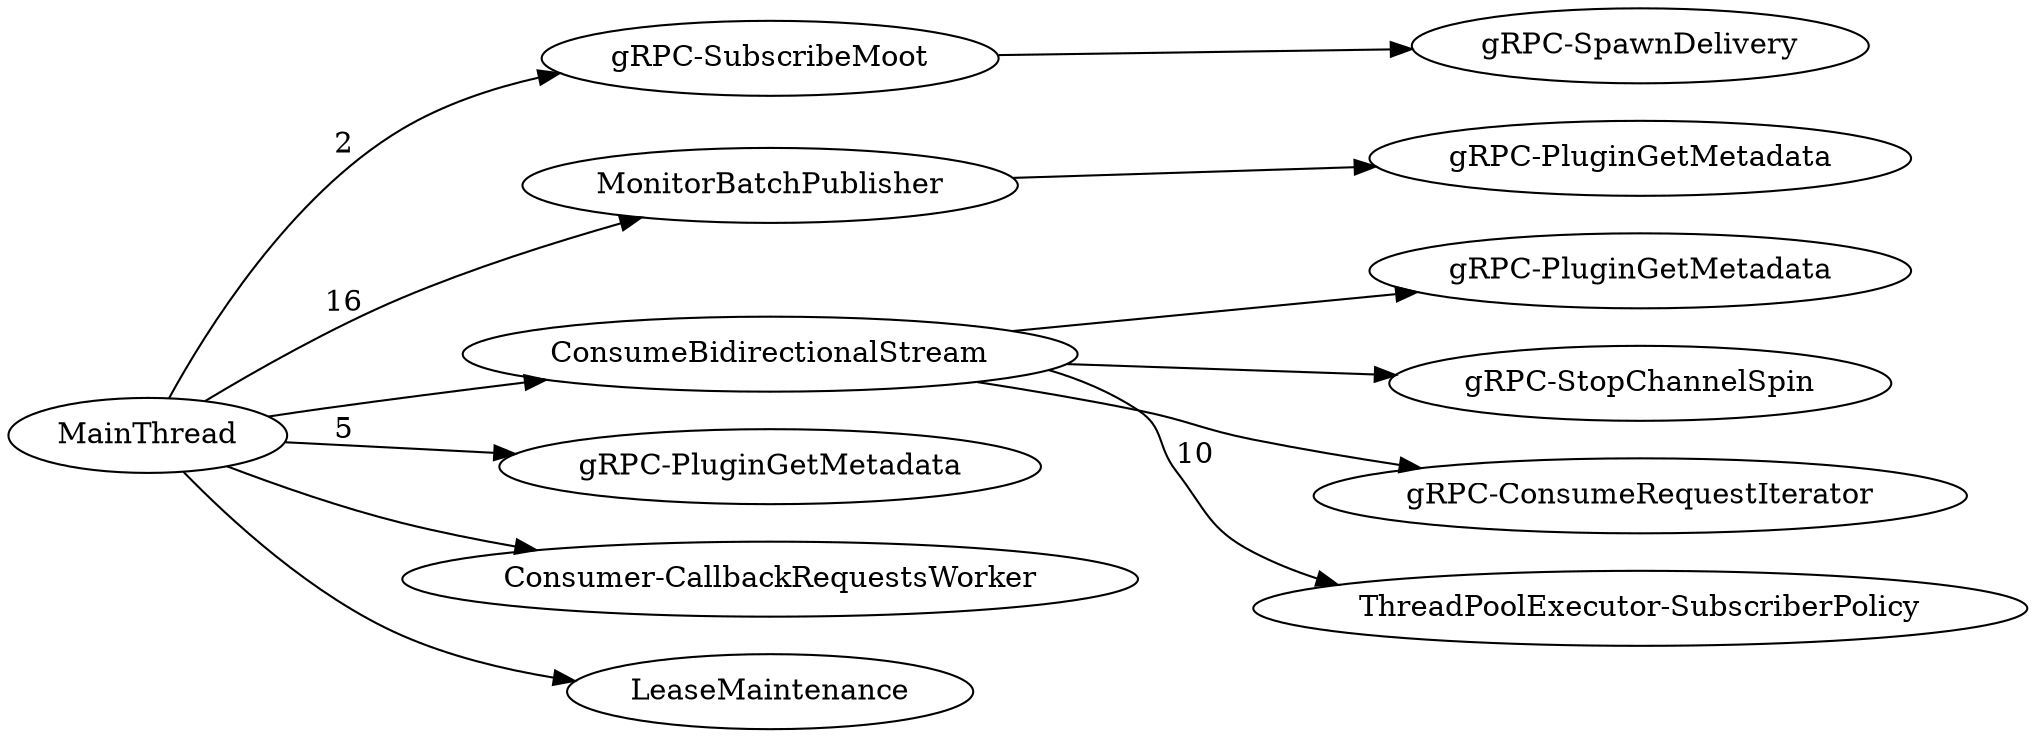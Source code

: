 digraph G {
rankdir=LR;
subgraph  {
subgraph  {
}

"Thread-gRPC-SubscribeMoot" -> "Thread-gRPC-SpawnDelivery";
}

subgraph  {
}

subgraph  {
subgraph  {
}

"Thread-MonitorBatchPublisher" -> "Thread-gRPC-PluginGetMetadata++";
}

subgraph  {
}

subgraph  {
subgraph  {
}

subgraph  {
}

subgraph  {
}

subgraph  {
}

"Thread-ConsumeBidirectionalStream" -> "Thread-gRPC-PluginGetMetadata++++++++++++++++++";
"Thread-ConsumeBidirectionalStream" -> "Thread-gRPC-StopChannelSpin";
"Thread-ConsumeBidirectionalStream" -> "Thread-gRPC-ConsumeRequestIterator";
"Thread-ConsumeBidirectionalStream" -> "ThreadPoolExecutor-SubscriberPolicy"  [label=10];
}

subgraph  {
}

MainThread -> "Thread-gRPC-SubscribeMoot"  [label=2];
MainThread -> "Thread-gRPC-PluginGetMetadata"  [label=5];
MainThread -> "Thread-MonitorBatchPublisher"  [label=16];
MainThread -> "Thread-Consumer-CallbackRequestsWorker";
MainThread -> "Thread-ConsumeBidirectionalStream";
MainThread -> "Thread-LeaseMaintenance";
"Thread-Consumer-CallbackRequestsWorker" [label="Consumer-CallbackRequestsWorker"];
"Thread-MonitorBatchPublisher" [label=MonitorBatchPublisher];
"Thread-gRPC-PluginGetMetadata++++++++++++++++++" [label="gRPC-PluginGetMetadata"];
"Thread-gRPC-StopChannelSpin" [label="gRPC-StopChannelSpin"];
"Thread-ConsumeBidirectionalStream" [label=ConsumeBidirectionalStream];
"Thread-gRPC-SubscribeMoot" [label="gRPC-SubscribeMoot"];
"Thread-gRPC-ConsumeRequestIterator" [label="gRPC-ConsumeRequestIterator"];
"Thread-LeaseMaintenance" [label=LeaseMaintenance];
"Thread-gRPC-PluginGetMetadata++" [label="gRPC-PluginGetMetadata"];
"Thread-gRPC-PluginGetMetadata" [label="gRPC-PluginGetMetadata"];
"Thread-gRPC-SpawnDelivery" [label="gRPC-SpawnDelivery"];
}
